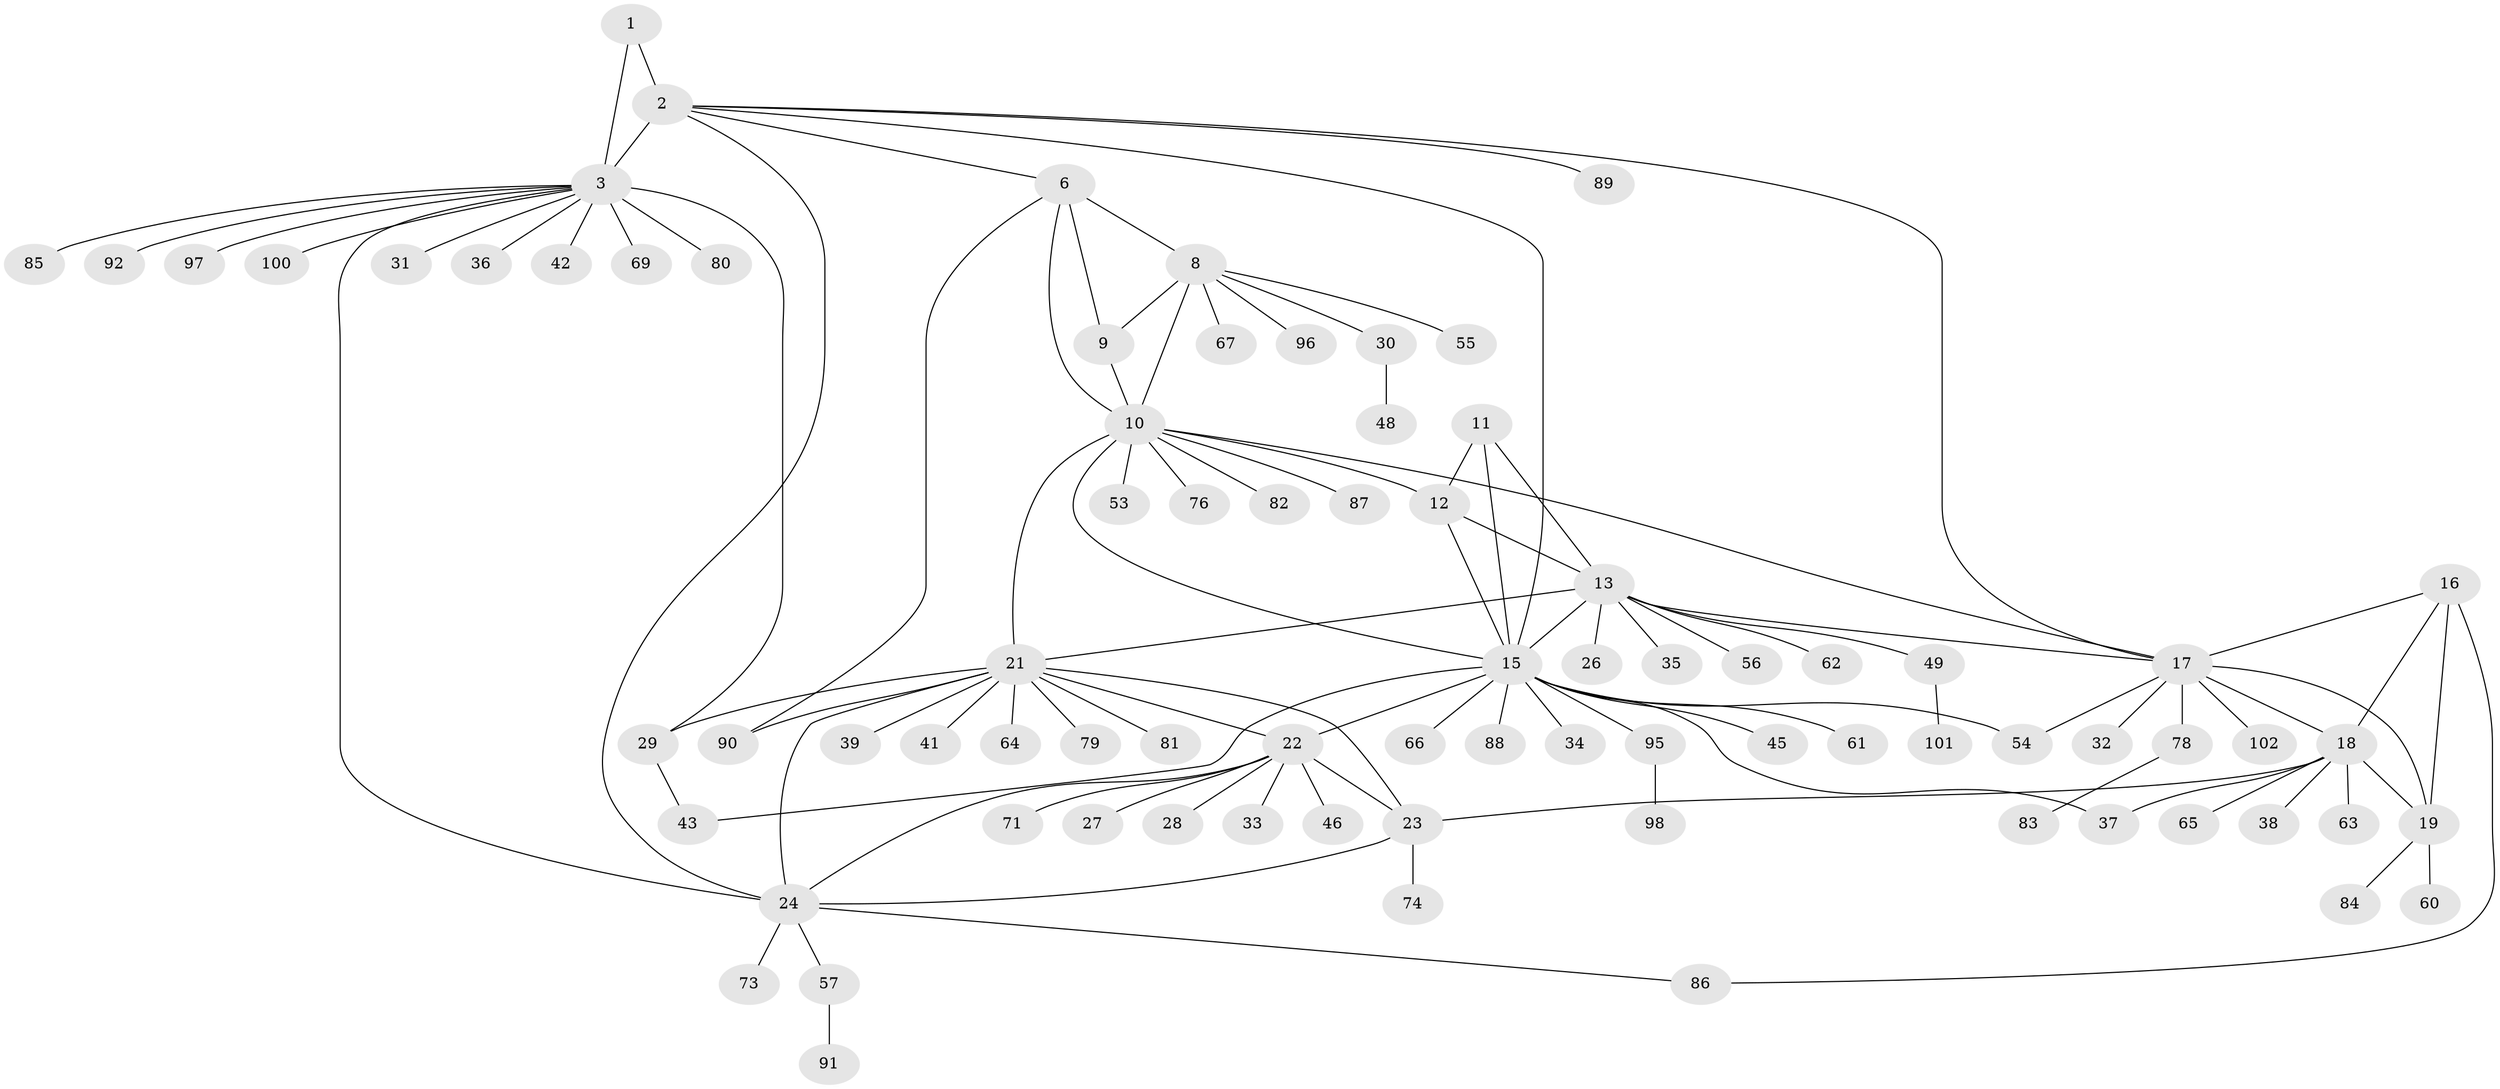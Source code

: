 // Generated by graph-tools (version 1.1) at 2025/52/02/27/25 19:52:16]
// undirected, 80 vertices, 107 edges
graph export_dot {
graph [start="1"]
  node [color=gray90,style=filled];
  1;
  2 [super="+4"];
  3 [super="+5"];
  6 [super="+7"];
  8 [super="+44"];
  9;
  10 [super="+40"];
  11 [super="+68"];
  12;
  13 [super="+14"];
  15 [super="+52"];
  16 [super="+58"];
  17 [super="+93"];
  18 [super="+59"];
  19 [super="+20"];
  21 [super="+25"];
  22 [super="+72"];
  23 [super="+50"];
  24 [super="+70"];
  26;
  27;
  28;
  29;
  30 [super="+47"];
  31;
  32;
  33;
  34 [super="+99"];
  35;
  36;
  37;
  38 [super="+77"];
  39;
  41;
  42;
  43;
  45 [super="+51"];
  46;
  48;
  49 [super="+94"];
  53;
  54 [super="+75"];
  55;
  56;
  57;
  60;
  61;
  62;
  63;
  64;
  65;
  66;
  67;
  69;
  71;
  73;
  74;
  76;
  78;
  79;
  80;
  81;
  82;
  83;
  84;
  85;
  86;
  87;
  88;
  89;
  90;
  91;
  92;
  95;
  96;
  97;
  98;
  100;
  101;
  102;
  1 -- 2 [weight=2];
  1 -- 3 [weight=2];
  2 -- 3 [weight=4];
  2 -- 89;
  2 -- 17;
  2 -- 6;
  2 -- 24;
  2 -- 15;
  3 -- 36;
  3 -- 42;
  3 -- 69;
  3 -- 80;
  3 -- 92;
  3 -- 97;
  3 -- 100;
  3 -- 85;
  3 -- 29;
  3 -- 31;
  3 -- 24;
  6 -- 8 [weight=2];
  6 -- 9 [weight=2];
  6 -- 10 [weight=2];
  6 -- 90;
  8 -- 9;
  8 -- 10;
  8 -- 30;
  8 -- 55;
  8 -- 67;
  8 -- 96;
  9 -- 10;
  10 -- 15;
  10 -- 17;
  10 -- 21;
  10 -- 53;
  10 -- 76;
  10 -- 82;
  10 -- 87;
  10 -- 12;
  11 -- 12;
  11 -- 13 [weight=2];
  11 -- 15;
  12 -- 13 [weight=2];
  12 -- 15;
  13 -- 15 [weight=2];
  13 -- 17;
  13 -- 49;
  13 -- 21;
  13 -- 35;
  13 -- 56;
  13 -- 26;
  13 -- 62;
  15 -- 34;
  15 -- 37;
  15 -- 43;
  15 -- 45;
  15 -- 61;
  15 -- 66;
  15 -- 88;
  15 -- 95;
  15 -- 22;
  15 -- 54;
  16 -- 17;
  16 -- 18;
  16 -- 19 [weight=2];
  16 -- 86;
  17 -- 18;
  17 -- 19 [weight=2];
  17 -- 32;
  17 -- 54;
  17 -- 78;
  17 -- 102;
  18 -- 19 [weight=2];
  18 -- 23;
  18 -- 37;
  18 -- 38;
  18 -- 63;
  18 -- 65;
  19 -- 60;
  19 -- 84;
  21 -- 22 [weight=2];
  21 -- 23 [weight=2];
  21 -- 24 [weight=2];
  21 -- 41;
  21 -- 64;
  21 -- 79;
  21 -- 81;
  21 -- 29;
  21 -- 39;
  21 -- 90;
  22 -- 23;
  22 -- 24;
  22 -- 27;
  22 -- 28;
  22 -- 33;
  22 -- 46;
  22 -- 71;
  23 -- 24;
  23 -- 74;
  24 -- 57;
  24 -- 73;
  24 -- 86;
  29 -- 43;
  30 -- 48;
  49 -- 101;
  57 -- 91;
  78 -- 83;
  95 -- 98;
}
